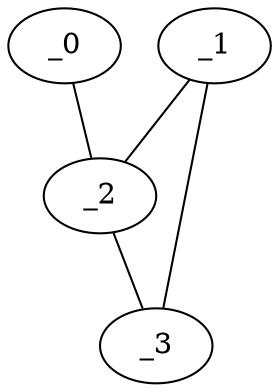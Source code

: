 graph XP1_0001 {
	_0	 [x="2.16138",
		y="3.58802"];
	_2	 [x="0.461051",
		y="0.702699"];
	_0 -- _2;
	_1	 [x="0.407001",
		y="3.06537"];
	_1 -- _2;
	_3	 [x="2.38748",
		y="0.441097"];
	_1 -- _3;
	_2 -- _3;
}
